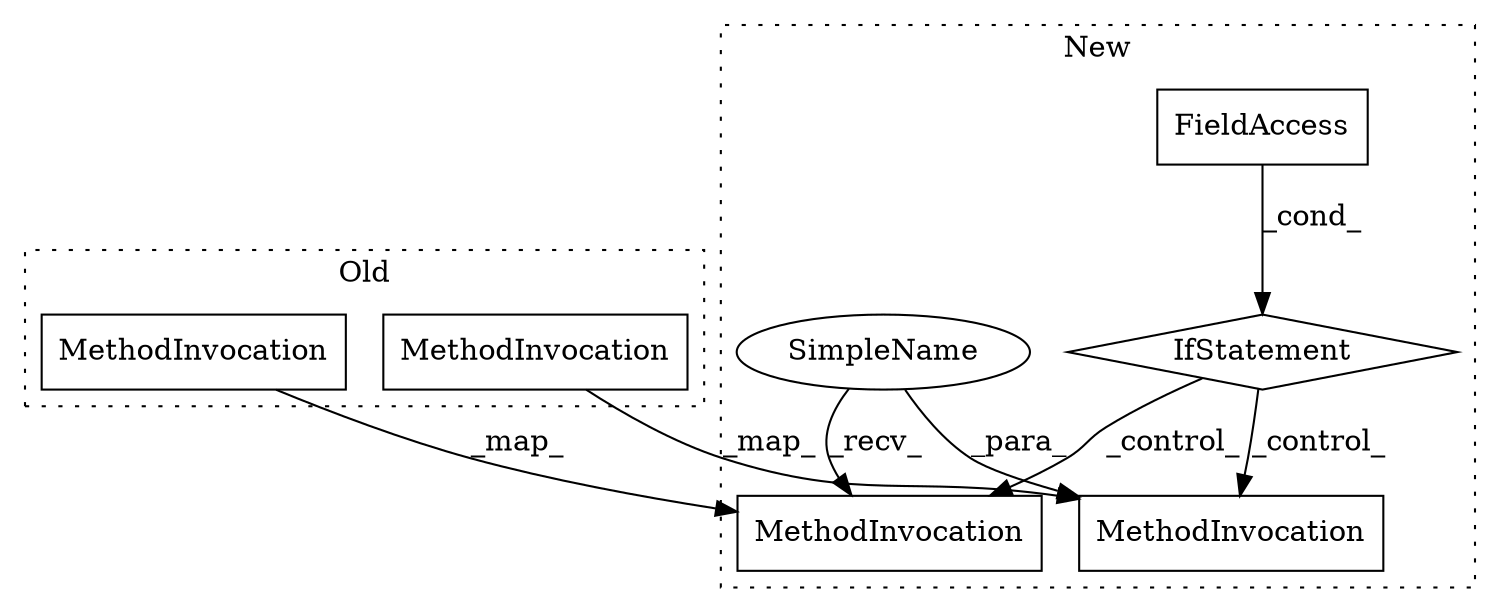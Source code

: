 digraph G {
subgraph cluster0 {
3 [label="MethodInvocation" a="32" s="14399,14423" l="9,1" shape="box"];
6 [label="MethodInvocation" a="32" s="14444,14464" l="7,1" shape="box"];
label = "Old";
style="dotted";
}
subgraph cluster1 {
1 [label="FieldAccess" a="22" s="13887" l="11" shape="box"];
2 [label="IfStatement" a="25" s="13883,13898" l="4,2" shape="diamond"];
4 [label="MethodInvocation" a="32" s="14325,14349" l="9,1" shape="box"];
5 [label="MethodInvocation" a="32" s="14372,14392" l="7,1" shape="box"];
7 [label="SimpleName" a="42" s="14258" l="13" shape="ellipse"];
label = "New";
style="dotted";
}
1 -> 2 [label="_cond_"];
2 -> 4 [label="_control_"];
2 -> 5 [label="_control_"];
3 -> 4 [label="_map_"];
6 -> 5 [label="_map_"];
7 -> 5 [label="_para_"];
7 -> 4 [label="_recv_"];
}